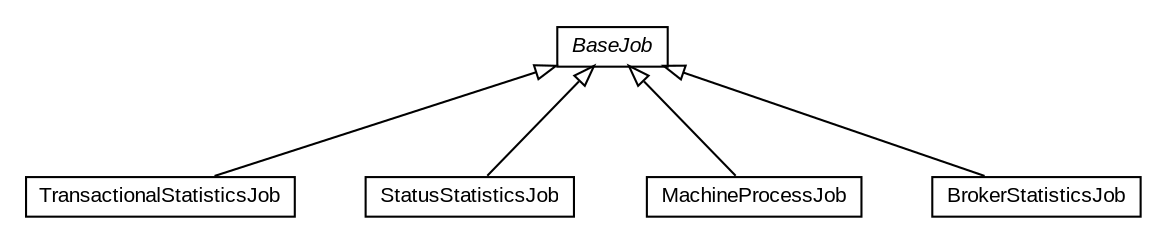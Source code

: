 #!/usr/local/bin/dot
#
# Class diagram 
# Generated by UMLGraph version R5_6-24-gf6e263 (http://www.umlgraph.org/)
#

digraph G {
	edge [fontname="arial",fontsize=10,labelfontname="arial",labelfontsize=10];
	node [fontname="arial",fontsize=10,shape=plaintext];
	nodesep=0.25;
	ranksep=0.5;
	// org.miloss.fgsms.statistics.jobs.TransactionalStatisticsJob
	c70199 [label=<<table title="org.miloss.fgsms.statistics.jobs.TransactionalStatisticsJob" border="0" cellborder="1" cellspacing="0" cellpadding="2" port="p" href="./TransactionalStatisticsJob.html">
		<tr><td><table border="0" cellspacing="0" cellpadding="1">
<tr><td align="center" balign="center"> TransactionalStatisticsJob </td></tr>
		</table></td></tr>
		</table>>, URL="./TransactionalStatisticsJob.html", fontname="arial", fontcolor="black", fontsize=10.0];
	// org.miloss.fgsms.statistics.jobs.StatusStatisticsJob
	c70200 [label=<<table title="org.miloss.fgsms.statistics.jobs.StatusStatisticsJob" border="0" cellborder="1" cellspacing="0" cellpadding="2" port="p" href="./StatusStatisticsJob.html">
		<tr><td><table border="0" cellspacing="0" cellpadding="1">
<tr><td align="center" balign="center"> StatusStatisticsJob </td></tr>
		</table></td></tr>
		</table>>, URL="./StatusStatisticsJob.html", fontname="arial", fontcolor="black", fontsize=10.0];
	// org.miloss.fgsms.statistics.jobs.MachineProcessJob
	c70201 [label=<<table title="org.miloss.fgsms.statistics.jobs.MachineProcessJob" border="0" cellborder="1" cellspacing="0" cellpadding="2" port="p" href="./MachineProcessJob.html">
		<tr><td><table border="0" cellspacing="0" cellpadding="1">
<tr><td align="center" balign="center"> MachineProcessJob </td></tr>
		</table></td></tr>
		</table>>, URL="./MachineProcessJob.html", fontname="arial", fontcolor="black", fontsize=10.0];
	// org.miloss.fgsms.statistics.jobs.BrokerStatisticsJob
	c70202 [label=<<table title="org.miloss.fgsms.statistics.jobs.BrokerStatisticsJob" border="0" cellborder="1" cellspacing="0" cellpadding="2" port="p" href="./BrokerStatisticsJob.html">
		<tr><td><table border="0" cellspacing="0" cellpadding="1">
<tr><td align="center" balign="center"> BrokerStatisticsJob </td></tr>
		</table></td></tr>
		</table>>, URL="./BrokerStatisticsJob.html", fontname="arial", fontcolor="black", fontsize=10.0];
	// org.miloss.fgsms.statistics.jobs.BaseJob
	c70203 [label=<<table title="org.miloss.fgsms.statistics.jobs.BaseJob" border="0" cellborder="1" cellspacing="0" cellpadding="2" port="p" href="./BaseJob.html">
		<tr><td><table border="0" cellspacing="0" cellpadding="1">
<tr><td align="center" balign="center"><font face="arial italic"> BaseJob </font></td></tr>
		</table></td></tr>
		</table>>, URL="./BaseJob.html", fontname="arial", fontcolor="black", fontsize=10.0];
	//org.miloss.fgsms.statistics.jobs.TransactionalStatisticsJob extends org.miloss.fgsms.statistics.jobs.BaseJob
	c70203:p -> c70199:p [dir=back,arrowtail=empty];
	//org.miloss.fgsms.statistics.jobs.StatusStatisticsJob extends org.miloss.fgsms.statistics.jobs.BaseJob
	c70203:p -> c70200:p [dir=back,arrowtail=empty];
	//org.miloss.fgsms.statistics.jobs.MachineProcessJob extends org.miloss.fgsms.statistics.jobs.BaseJob
	c70203:p -> c70201:p [dir=back,arrowtail=empty];
	//org.miloss.fgsms.statistics.jobs.BrokerStatisticsJob extends org.miloss.fgsms.statistics.jobs.BaseJob
	c70203:p -> c70202:p [dir=back,arrowtail=empty];
}

